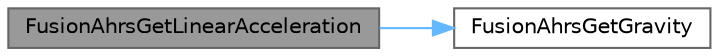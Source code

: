 digraph "FusionAhrsGetLinearAcceleration"
{
 // LATEX_PDF_SIZE
  bgcolor="transparent";
  edge [fontname=Helvetica,fontsize=10,labelfontname=Helvetica,labelfontsize=10];
  node [fontname=Helvetica,fontsize=10,shape=box,height=0.2,width=0.4];
  rankdir="LR";
  Node1 [id="Node000001",label="FusionAhrsGetLinearAcceleration",height=0.2,width=0.4,color="gray40", fillcolor="grey60", style="filled", fontcolor="black",tooltip="Returns the linear acceleration measurement equal to the accelerometer measurement with gravity remov..."];
  Node1 -> Node2 [id="edge1_Node000001_Node000002",color="steelblue1",style="solid",tooltip=" "];
  Node2 [id="Node000002",label="FusionAhrsGetGravity",height=0.2,width=0.4,color="grey40", fillcolor="white", style="filled",URL="$_fusion_ahrs_8c.html#a46c6105f865fbe9680226cba7f9dafcc",tooltip="Returns the direction of gravity in the sensor coordinate frame."];
}
